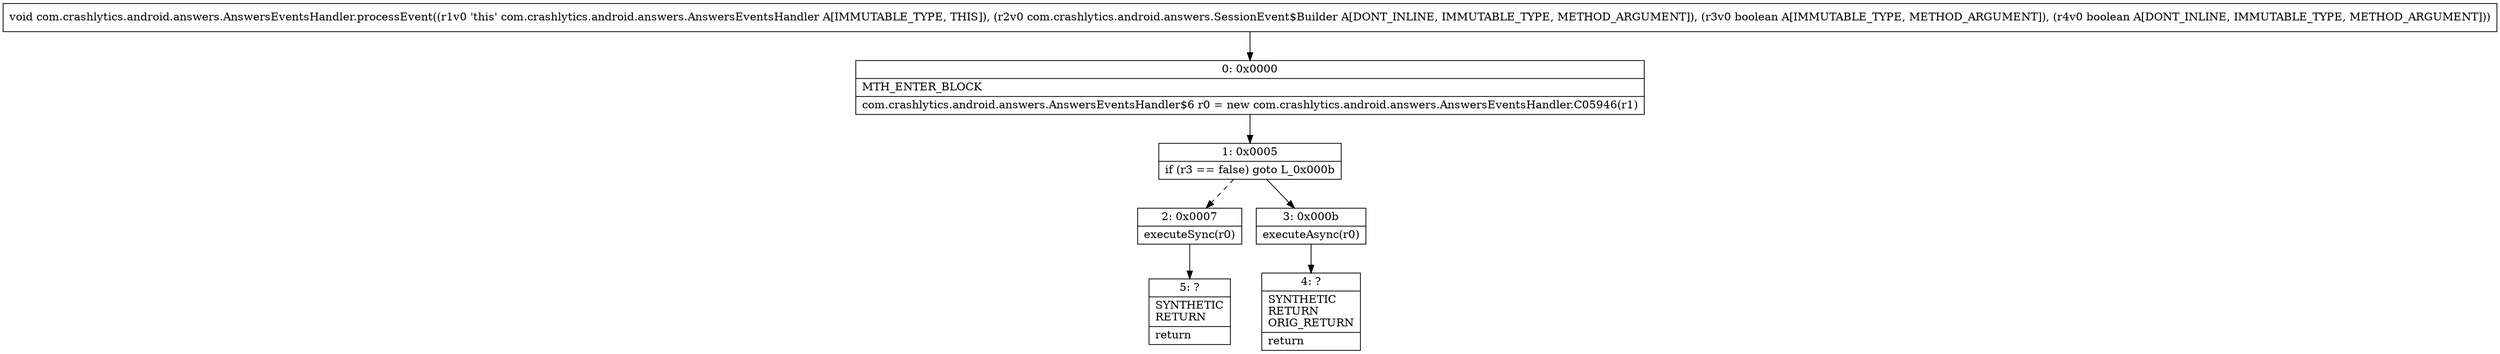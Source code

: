 digraph "CFG forcom.crashlytics.android.answers.AnswersEventsHandler.processEvent(Lcom\/crashlytics\/android\/answers\/SessionEvent$Builder;ZZ)V" {
Node_0 [shape=record,label="{0\:\ 0x0000|MTH_ENTER_BLOCK\l|com.crashlytics.android.answers.AnswersEventsHandler$6 r0 = new com.crashlytics.android.answers.AnswersEventsHandler.C05946(r1)\l}"];
Node_1 [shape=record,label="{1\:\ 0x0005|if (r3 == false) goto L_0x000b\l}"];
Node_2 [shape=record,label="{2\:\ 0x0007|executeSync(r0)\l}"];
Node_3 [shape=record,label="{3\:\ 0x000b|executeAsync(r0)\l}"];
Node_4 [shape=record,label="{4\:\ ?|SYNTHETIC\lRETURN\lORIG_RETURN\l|return\l}"];
Node_5 [shape=record,label="{5\:\ ?|SYNTHETIC\lRETURN\l|return\l}"];
MethodNode[shape=record,label="{void com.crashlytics.android.answers.AnswersEventsHandler.processEvent((r1v0 'this' com.crashlytics.android.answers.AnswersEventsHandler A[IMMUTABLE_TYPE, THIS]), (r2v0 com.crashlytics.android.answers.SessionEvent$Builder A[DONT_INLINE, IMMUTABLE_TYPE, METHOD_ARGUMENT]), (r3v0 boolean A[IMMUTABLE_TYPE, METHOD_ARGUMENT]), (r4v0 boolean A[DONT_INLINE, IMMUTABLE_TYPE, METHOD_ARGUMENT])) }"];
MethodNode -> Node_0;
Node_0 -> Node_1;
Node_1 -> Node_2[style=dashed];
Node_1 -> Node_3;
Node_2 -> Node_5;
Node_3 -> Node_4;
}

